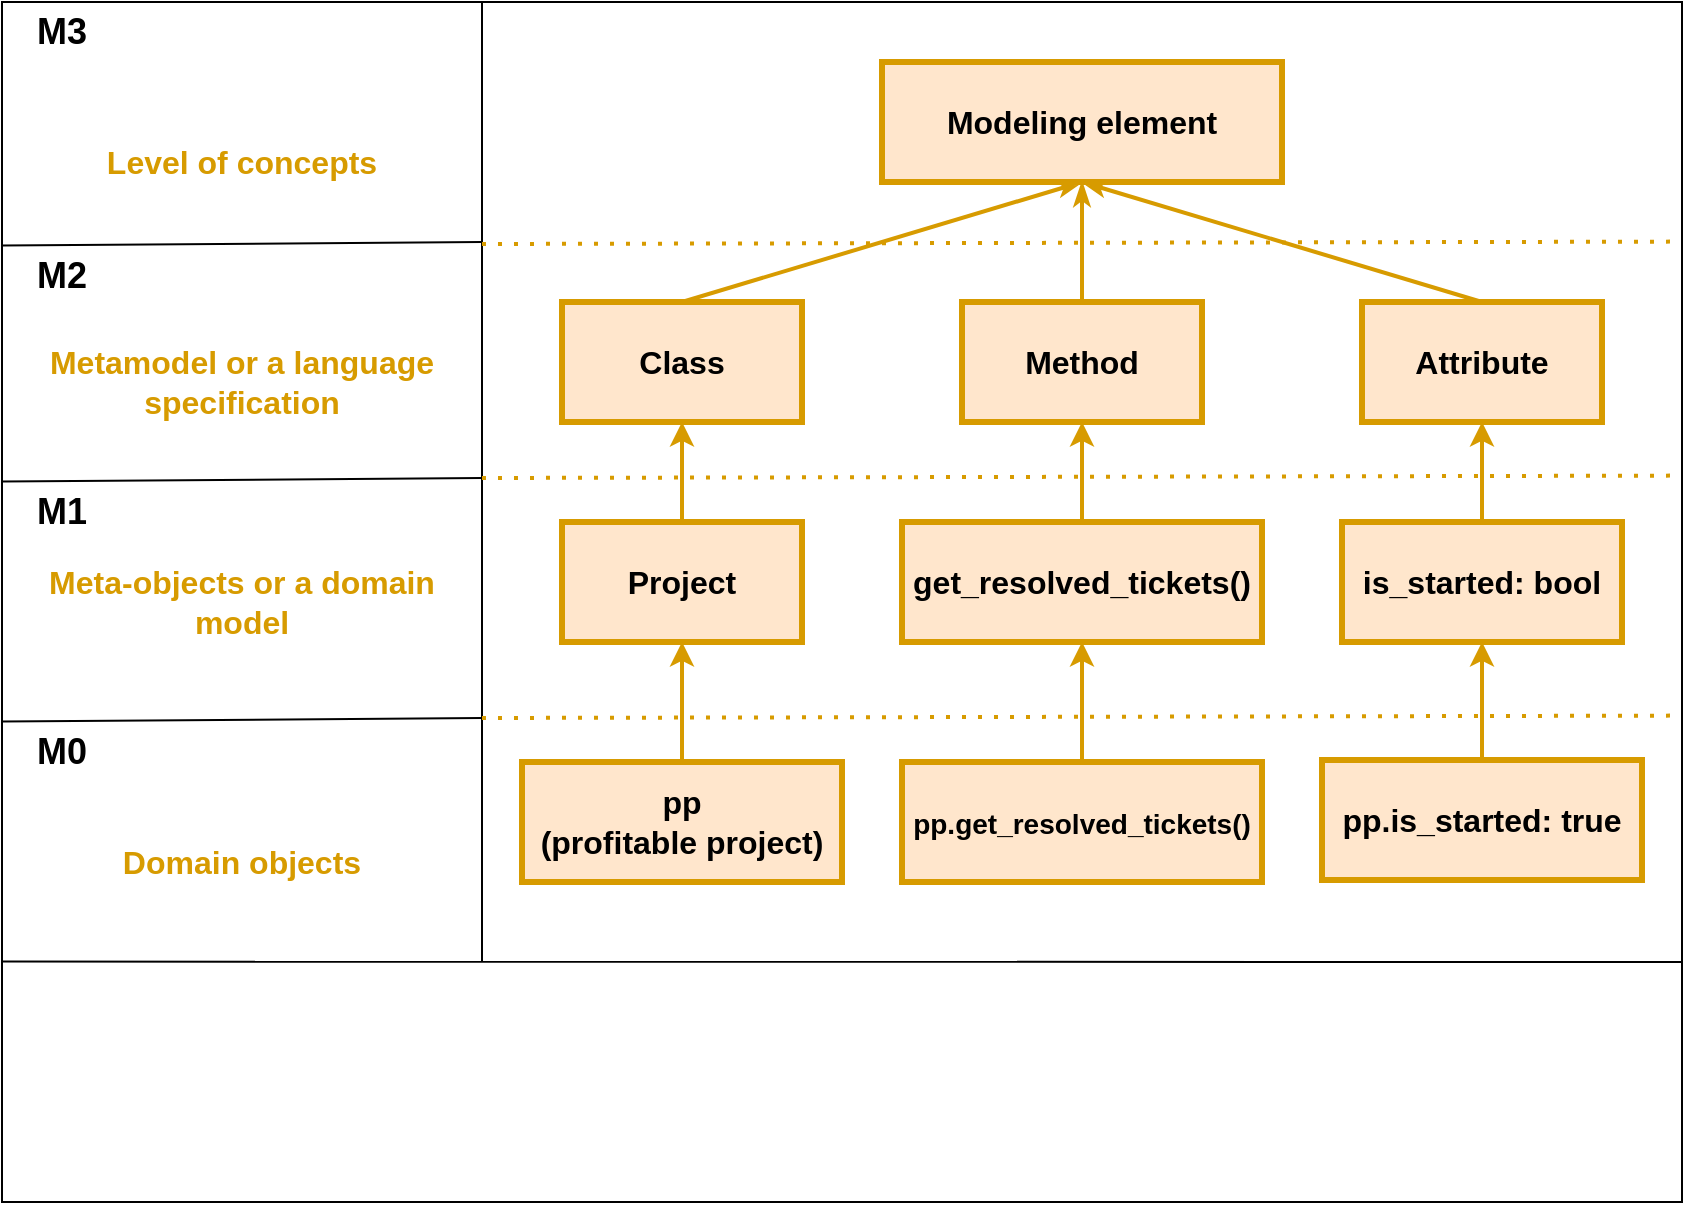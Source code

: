 <mxfile version="20.8.23" type="device"><diagram id="OvDDpbRBrBmky8OSQ_AM" name="Page-1"><mxGraphModel dx="1434" dy="834" grid="1" gridSize="10" guides="1" tooltips="1" connect="1" arrows="1" fold="1" page="1" pageScale="1" pageWidth="850" pageHeight="1100" math="0" shadow="0"><root><mxCell id="0"/><mxCell id="1" parent="0"/><mxCell id="vlHeg-GKVwxBhqU5KlQu-7" value="" style="group;strokeWidth=5;" parent="1" vertex="1" connectable="0"><mxGeometry x="80" y="40" width="840" height="600" as="geometry"/></mxCell><mxCell id="vlHeg-GKVwxBhqU5KlQu-1" value="" style="rounded=0;whiteSpace=wrap;html=1;" parent="vlHeg-GKVwxBhqU5KlQu-7" vertex="1"><mxGeometry width="840" height="600" as="geometry"/></mxCell><mxCell id="vlHeg-GKVwxBhqU5KlQu-9" value="" style="endArrow=none;html=1;rounded=0;entryX=0.302;entryY=0.002;entryDx=0;entryDy=0;entryPerimeter=0;" parent="vlHeg-GKVwxBhqU5KlQu-7" edge="1"><mxGeometry width="50" height="50" relative="1" as="geometry"><mxPoint x="240" y="480" as="sourcePoint"/><mxPoint x="240.0" y="9.104e-15" as="targetPoint"/></mxGeometry></mxCell><mxCell id="vlHeg-GKVwxBhqU5KlQu-20" value="&lt;b&gt;&lt;font style=&quot;font-size: 18px;&quot;&gt;M3&lt;/font&gt;&lt;/b&gt;" style="text;html=1;strokeColor=none;fillColor=none;align=center;verticalAlign=middle;whiteSpace=wrap;rounded=0;dashed=1;" parent="vlHeg-GKVwxBhqU5KlQu-7" vertex="1"><mxGeometry width="60" height="30" as="geometry"/></mxCell><mxCell id="vlHeg-GKVwxBhqU5KlQu-25" value="&lt;font style=&quot;font-size: 16px;&quot;&gt;&lt;b&gt;Modeling element&lt;/b&gt;&lt;/font&gt;" style="rounded=0;whiteSpace=wrap;html=1;fontSize=18;fillColor=#ffe6cc;strokeColor=#d79b00;strokeWidth=3;" parent="vlHeg-GKVwxBhqU5KlQu-7" vertex="1"><mxGeometry x="440" y="30" width="200" height="60" as="geometry"/></mxCell><mxCell id="vlHeg-GKVwxBhqU5KlQu-48" style="rounded=0;orthogonalLoop=1;jettySize=auto;html=1;exitX=0.5;exitY=0;exitDx=0;exitDy=0;entryX=0.5;entryY=1;entryDx=0;entryDy=0;fontSize=16;strokeWidth=2;strokeColor=#d79b00;endArrow=classicThin;endFill=1;fillColor=#ffe6cc;" parent="vlHeg-GKVwxBhqU5KlQu-7" source="vlHeg-GKVwxBhqU5KlQu-26" target="vlHeg-GKVwxBhqU5KlQu-25" edge="1"><mxGeometry relative="1" as="geometry"/></mxCell><mxCell id="vlHeg-GKVwxBhqU5KlQu-26" value="&lt;b&gt;Class&lt;/b&gt;" style="rounded=0;whiteSpace=wrap;html=1;fontSize=16;strokeWidth=3;fillColor=#ffe6cc;strokeColor=#d79b00;" parent="vlHeg-GKVwxBhqU5KlQu-7" vertex="1"><mxGeometry x="280" y="150" width="120" height="60" as="geometry"/></mxCell><mxCell id="vlHeg-GKVwxBhqU5KlQu-49" style="rounded=0;orthogonalLoop=1;jettySize=auto;html=1;exitX=0.5;exitY=0;exitDx=0;exitDy=0;entryX=0.5;entryY=1;entryDx=0;entryDy=0;fontSize=16;strokeWidth=2;strokeColor=#d79b00;endArrow=classicThin;endFill=1;fillColor=#ffe6cc;" parent="vlHeg-GKVwxBhqU5KlQu-7" source="vlHeg-GKVwxBhqU5KlQu-27" target="vlHeg-GKVwxBhqU5KlQu-25" edge="1"><mxGeometry relative="1" as="geometry"/></mxCell><mxCell id="vlHeg-GKVwxBhqU5KlQu-27" value="&lt;b&gt;Method&lt;/b&gt;" style="rounded=0;whiteSpace=wrap;html=1;fontSize=16;strokeWidth=3;fillColor=#ffe6cc;strokeColor=#d79b00;" parent="vlHeg-GKVwxBhqU5KlQu-7" vertex="1"><mxGeometry x="480" y="150" width="120" height="60" as="geometry"/></mxCell><mxCell id="vlHeg-GKVwxBhqU5KlQu-50" style="rounded=0;orthogonalLoop=1;jettySize=auto;html=1;exitX=0.5;exitY=0;exitDx=0;exitDy=0;entryX=0.5;entryY=1;entryDx=0;entryDy=0;fontSize=16;strokeWidth=2;strokeColor=#d79b00;endArrow=classicThin;endFill=1;fillColor=#ffe6cc;" parent="vlHeg-GKVwxBhqU5KlQu-7" source="vlHeg-GKVwxBhqU5KlQu-28" target="vlHeg-GKVwxBhqU5KlQu-25" edge="1"><mxGeometry relative="1" as="geometry"/></mxCell><mxCell id="vlHeg-GKVwxBhqU5KlQu-28" value="&lt;b&gt;Attribute&lt;/b&gt;" style="rounded=0;whiteSpace=wrap;html=1;fontSize=16;strokeWidth=3;fillColor=#ffe6cc;strokeColor=#d79b00;" parent="vlHeg-GKVwxBhqU5KlQu-7" vertex="1"><mxGeometry x="680" y="150" width="120" height="60" as="geometry"/></mxCell><mxCell id="vlHeg-GKVwxBhqU5KlQu-29" value="Level of concepts" style="text;html=1;strokeColor=none;fillColor=none;align=center;verticalAlign=middle;whiteSpace=wrap;rounded=0;fontSize=16;strokeWidth=1;fontStyle=1;fontColor=#D79B00;" parent="vlHeg-GKVwxBhqU5KlQu-7" vertex="1"><mxGeometry x="10" y="50" width="220" height="60" as="geometry"/></mxCell><mxCell id="vlHeg-GKVwxBhqU5KlQu-54" value="Metamodel or a language specification" style="text;html=1;strokeColor=none;fillColor=none;align=center;verticalAlign=middle;whiteSpace=wrap;rounded=0;fontSize=16;fontColor=#D79B00;fontStyle=1" parent="vlHeg-GKVwxBhqU5KlQu-7" vertex="1"><mxGeometry x="10" y="160" width="220" height="60" as="geometry"/></mxCell><mxCell id="vlHeg-GKVwxBhqU5KlQu-56" value="Domain objects" style="text;html=1;strokeColor=none;fillColor=none;align=center;verticalAlign=middle;whiteSpace=wrap;rounded=0;fontSize=16;fontColor=#D79B00;fontStyle=1" parent="vlHeg-GKVwxBhqU5KlQu-7" vertex="1"><mxGeometry x="10" y="400" width="220" height="60" as="geometry"/></mxCell><mxCell id="vlHeg-GKVwxBhqU5KlQu-12" value="" style="endArrow=none;html=1;rounded=0;exitX=0;exitY=0.203;exitDx=0;exitDy=0;exitPerimeter=0;" parent="1" source="vlHeg-GKVwxBhqU5KlQu-1" edge="1"><mxGeometry width="50" height="50" relative="1" as="geometry"><mxPoint x="530" y="370" as="sourcePoint"/><mxPoint x="320" y="160" as="targetPoint"/></mxGeometry></mxCell><mxCell id="vlHeg-GKVwxBhqU5KlQu-13" value="" style="endArrow=none;html=1;rounded=0;exitX=0;exitY=0.203;exitDx=0;exitDy=0;exitPerimeter=0;" parent="1" edge="1"><mxGeometry width="50" height="50" relative="1" as="geometry"><mxPoint x="80" y="279.8" as="sourcePoint"/><mxPoint x="320" y="278" as="targetPoint"/></mxGeometry></mxCell><mxCell id="vlHeg-GKVwxBhqU5KlQu-14" value="" style="endArrow=none;html=1;rounded=0;exitX=0;exitY=0.203;exitDx=0;exitDy=0;exitPerimeter=0;" parent="1" edge="1"><mxGeometry width="50" height="50" relative="1" as="geometry"><mxPoint x="80" y="399.8" as="sourcePoint"/><mxPoint x="320" y="398" as="targetPoint"/></mxGeometry></mxCell><mxCell id="vlHeg-GKVwxBhqU5KlQu-17" value="" style="endArrow=none;dashed=1;html=1;dashPattern=1 3;strokeWidth=2;rounded=0;entryX=1;entryY=0.198;entryDx=0;entryDy=0;entryPerimeter=0;strokeColor=#D79B00;" parent="1" edge="1"><mxGeometry width="50" height="50" relative="1" as="geometry"><mxPoint x="320" y="278" as="sourcePoint"/><mxPoint x="920" y="276.8" as="targetPoint"/></mxGeometry></mxCell><mxCell id="vlHeg-GKVwxBhqU5KlQu-18" value="" style="endArrow=none;dashed=1;html=1;dashPattern=1 3;strokeWidth=2;rounded=0;entryX=1;entryY=0.198;entryDx=0;entryDy=0;entryPerimeter=0;strokeColor=#D79B00;" parent="1" edge="1"><mxGeometry width="50" height="50" relative="1" as="geometry"><mxPoint x="320" y="398" as="sourcePoint"/><mxPoint x="920" y="396.8" as="targetPoint"/></mxGeometry></mxCell><mxCell id="vlHeg-GKVwxBhqU5KlQu-21" value="&lt;b&gt;&lt;font style=&quot;font-size: 18px;&quot;&gt;M2&lt;/font&gt;&lt;/b&gt;" style="text;html=1;strokeColor=none;fillColor=none;align=center;verticalAlign=middle;whiteSpace=wrap;rounded=0;dashed=1;" parent="1" vertex="1"><mxGeometry x="80" y="162" width="60" height="30" as="geometry"/></mxCell><mxCell id="vlHeg-GKVwxBhqU5KlQu-22" value="&lt;b&gt;&lt;font style=&quot;font-size: 18px;&quot;&gt;M1&lt;/font&gt;&lt;/b&gt;" style="text;html=1;strokeColor=none;fillColor=none;align=center;verticalAlign=middle;whiteSpace=wrap;rounded=0;dashed=1;" parent="1" vertex="1"><mxGeometry x="80" y="280" width="60" height="30" as="geometry"/></mxCell><mxCell id="vlHeg-GKVwxBhqU5KlQu-23" value="&lt;b&gt;&lt;font style=&quot;font-size: 18px;&quot;&gt;M0&lt;/font&gt;&lt;/b&gt;" style="text;html=1;strokeColor=none;fillColor=none;align=center;verticalAlign=middle;whiteSpace=wrap;rounded=0;dashed=1;" parent="1" vertex="1"><mxGeometry x="80" y="400" width="60" height="30" as="geometry"/></mxCell><mxCell id="vlHeg-GKVwxBhqU5KlQu-41" style="edgeStyle=orthogonalEdgeStyle;rounded=0;orthogonalLoop=1;jettySize=auto;html=1;exitX=0.5;exitY=0;exitDx=0;exitDy=0;entryX=0.5;entryY=1;entryDx=0;entryDy=0;fontSize=16;strokeWidth=2;fillColor=#ffe6cc;strokeColor=#d79b00;" parent="1" source="vlHeg-GKVwxBhqU5KlQu-30" target="vlHeg-GKVwxBhqU5KlQu-26" edge="1"><mxGeometry relative="1" as="geometry"/></mxCell><mxCell id="vlHeg-GKVwxBhqU5KlQu-30" value="&lt;span&gt;Project&lt;/span&gt;" style="rounded=0;whiteSpace=wrap;html=1;fontSize=16;fontStyle=1;strokeWidth=3;fillColor=#ffe6cc;strokeColor=#d79b00;" parent="1" vertex="1"><mxGeometry x="360" y="300" width="120" height="60" as="geometry"/></mxCell><mxCell id="vlHeg-GKVwxBhqU5KlQu-42" style="edgeStyle=orthogonalEdgeStyle;rounded=0;orthogonalLoop=1;jettySize=auto;html=1;exitX=0.5;exitY=0;exitDx=0;exitDy=0;entryX=0.5;entryY=1;entryDx=0;entryDy=0;fontSize=16;strokeWidth=2;fillColor=#ffe6cc;strokeColor=#d79b00;" parent="1" source="vlHeg-GKVwxBhqU5KlQu-31" target="vlHeg-GKVwxBhqU5KlQu-27" edge="1"><mxGeometry relative="1" as="geometry"/></mxCell><mxCell id="vlHeg-GKVwxBhqU5KlQu-31" value="&lt;font style=&quot;font-size: 16px;&quot;&gt;get_resolved_tickets()&lt;/font&gt;" style="rounded=0;whiteSpace=wrap;html=1;fontSize=16;fontStyle=1;strokeWidth=3;fillColor=#ffe6cc;strokeColor=#d79b00;" parent="1" vertex="1"><mxGeometry x="530" y="300" width="180" height="60" as="geometry"/></mxCell><mxCell id="vlHeg-GKVwxBhqU5KlQu-47" style="edgeStyle=orthogonalEdgeStyle;rounded=0;orthogonalLoop=1;jettySize=auto;html=1;exitX=0.5;exitY=0;exitDx=0;exitDy=0;entryX=0.5;entryY=1;entryDx=0;entryDy=0;fontSize=16;strokeWidth=2;fillColor=#ffe6cc;strokeColor=#d79b00;" parent="1" source="vlHeg-GKVwxBhqU5KlQu-32" target="vlHeg-GKVwxBhqU5KlQu-28" edge="1"><mxGeometry relative="1" as="geometry"/></mxCell><mxCell id="vlHeg-GKVwxBhqU5KlQu-32" value="&lt;span&gt;is_started: bool&lt;/span&gt;" style="rounded=0;whiteSpace=wrap;html=1;fontSize=16;fontStyle=1;strokeWidth=3;fillColor=#ffe6cc;strokeColor=#d79b00;" parent="1" vertex="1"><mxGeometry x="750" y="300" width="140" height="60" as="geometry"/></mxCell><mxCell id="vlHeg-GKVwxBhqU5KlQu-40" style="edgeStyle=orthogonalEdgeStyle;rounded=0;orthogonalLoop=1;jettySize=auto;html=1;exitX=0.5;exitY=0;exitDx=0;exitDy=0;entryX=0.5;entryY=1;entryDx=0;entryDy=0;fontSize=16;strokeWidth=2;fillColor=#ffe6cc;strokeColor=#d79b00;" parent="1" source="vlHeg-GKVwxBhqU5KlQu-33" target="vlHeg-GKVwxBhqU5KlQu-30" edge="1"><mxGeometry relative="1" as="geometry"/></mxCell><mxCell id="vlHeg-GKVwxBhqU5KlQu-33" value="pp&lt;br&gt;(profitable project)" style="rounded=0;whiteSpace=wrap;html=1;fontSize=16;fontStyle=1;strokeWidth=3;fillColor=#ffe6cc;strokeColor=#d79b00;" parent="1" vertex="1"><mxGeometry x="340" y="420" width="160" height="60" as="geometry"/></mxCell><mxCell id="vlHeg-GKVwxBhqU5KlQu-43" style="edgeStyle=orthogonalEdgeStyle;rounded=0;orthogonalLoop=1;jettySize=auto;html=1;exitX=0.5;exitY=0;exitDx=0;exitDy=0;entryX=0.5;entryY=1;entryDx=0;entryDy=0;fontSize=16;strokeWidth=2;fillColor=#ffe6cc;strokeColor=#d79b00;" parent="1" source="vlHeg-GKVwxBhqU5KlQu-34" target="vlHeg-GKVwxBhqU5KlQu-31" edge="1"><mxGeometry relative="1" as="geometry"/></mxCell><mxCell id="vlHeg-GKVwxBhqU5KlQu-34" value="&lt;font style=&quot;font-size: 14px;&quot;&gt;pp.get_resolved_tickets()&lt;/font&gt;" style="rounded=0;whiteSpace=wrap;html=1;fontSize=16;fontStyle=1;strokeWidth=3;fillColor=#ffe6cc;strokeColor=#d79b00;" parent="1" vertex="1"><mxGeometry x="530" y="420" width="180" height="60" as="geometry"/></mxCell><mxCell id="vlHeg-GKVwxBhqU5KlQu-46" style="edgeStyle=orthogonalEdgeStyle;rounded=0;orthogonalLoop=1;jettySize=auto;html=1;exitX=0.5;exitY=0;exitDx=0;exitDy=0;entryX=0.5;entryY=1;entryDx=0;entryDy=0;fontSize=16;strokeWidth=2;fillColor=#ffe6cc;strokeColor=#d79b00;" parent="1" source="vlHeg-GKVwxBhqU5KlQu-35" target="vlHeg-GKVwxBhqU5KlQu-32" edge="1"><mxGeometry relative="1" as="geometry"/></mxCell><mxCell id="vlHeg-GKVwxBhqU5KlQu-35" value="&lt;span&gt;pp.is_started: true&lt;/span&gt;" style="rounded=0;whiteSpace=wrap;html=1;fontSize=16;fontStyle=1;strokeWidth=3;fillColor=#ffe6cc;strokeColor=#d79b00;" parent="1" vertex="1"><mxGeometry x="740" y="419" width="160" height="60" as="geometry"/></mxCell><mxCell id="vlHeg-GKVwxBhqU5KlQu-55" value="Meta-objects or a domain model" style="text;html=1;strokeColor=none;fillColor=none;align=center;verticalAlign=middle;whiteSpace=wrap;rounded=0;fontSize=16;fontStyle=1;fontColor=#D79B00;" parent="1" vertex="1"><mxGeometry x="90" y="310" width="220" height="60" as="geometry"/></mxCell><mxCell id="7gglR7xI1VzDbbhxW-vf-3" value="" style="endArrow=none;html=1;rounded=0;exitX=0;exitY=0.798;exitDx=0;exitDy=0;exitPerimeter=0;" edge="1" parent="1"><mxGeometry width="50" height="50" relative="1" as="geometry"><mxPoint x="80" y="519.8" as="sourcePoint"/><mxPoint x="920" y="520" as="targetPoint"/></mxGeometry></mxCell><mxCell id="7gglR7xI1VzDbbhxW-vf-5" value="" style="endArrow=none;dashed=1;html=1;dashPattern=1 3;strokeWidth=2;rounded=0;entryX=1;entryY=0.198;entryDx=0;entryDy=0;entryPerimeter=0;strokeColor=#D79B00;" edge="1" parent="1"><mxGeometry width="50" height="50" relative="1" as="geometry"><mxPoint x="320" y="161" as="sourcePoint"/><mxPoint x="920" y="159.8" as="targetPoint"/></mxGeometry></mxCell></root></mxGraphModel></diagram></mxfile>